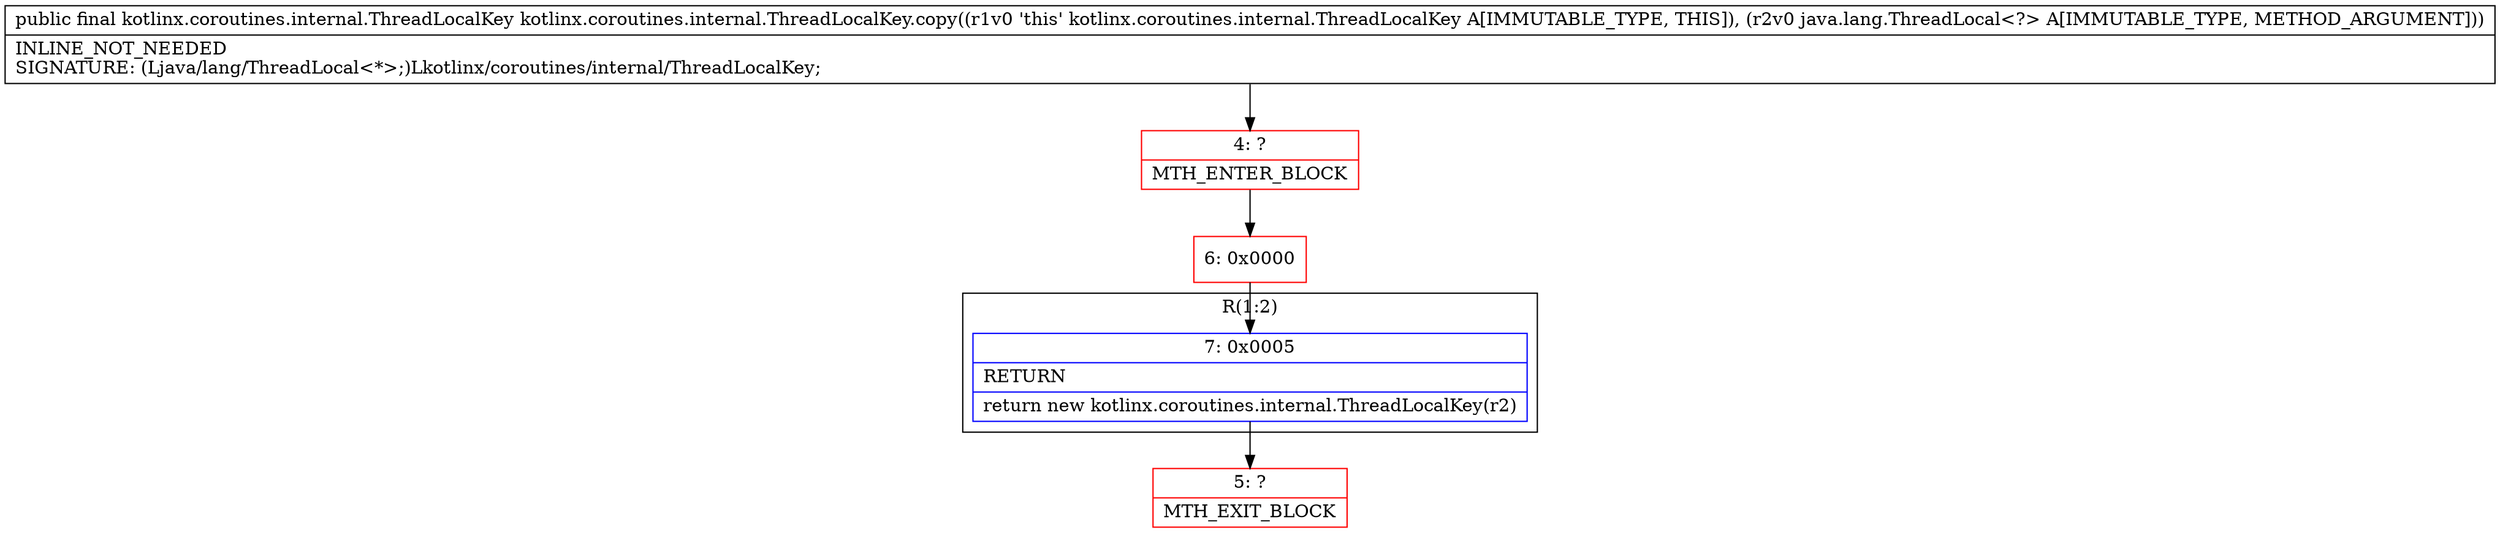 digraph "CFG forkotlinx.coroutines.internal.ThreadLocalKey.copy(Ljava\/lang\/ThreadLocal;)Lkotlinx\/coroutines\/internal\/ThreadLocalKey;" {
subgraph cluster_Region_1315468630 {
label = "R(1:2)";
node [shape=record,color=blue];
Node_7 [shape=record,label="{7\:\ 0x0005|RETURN\l|return new kotlinx.coroutines.internal.ThreadLocalKey(r2)\l}"];
}
Node_4 [shape=record,color=red,label="{4\:\ ?|MTH_ENTER_BLOCK\l}"];
Node_6 [shape=record,color=red,label="{6\:\ 0x0000}"];
Node_5 [shape=record,color=red,label="{5\:\ ?|MTH_EXIT_BLOCK\l}"];
MethodNode[shape=record,label="{public final kotlinx.coroutines.internal.ThreadLocalKey kotlinx.coroutines.internal.ThreadLocalKey.copy((r1v0 'this' kotlinx.coroutines.internal.ThreadLocalKey A[IMMUTABLE_TYPE, THIS]), (r2v0 java.lang.ThreadLocal\<?\> A[IMMUTABLE_TYPE, METHOD_ARGUMENT]))  | INLINE_NOT_NEEDED\lSIGNATURE: (Ljava\/lang\/ThreadLocal\<*\>;)Lkotlinx\/coroutines\/internal\/ThreadLocalKey;\l}"];
MethodNode -> Node_4;Node_7 -> Node_5;
Node_4 -> Node_6;
Node_6 -> Node_7;
}

